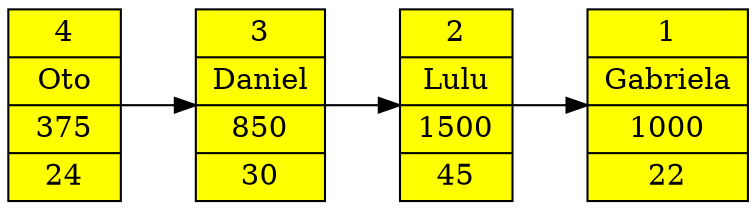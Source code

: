 digraph G{ 
rankdir=LR
node[ shape = record, style="filled", color="black", fillcolor="yellow"];
Nodo0[label = "4 | Oto | 375 | 24 "]
Nodo1[label = "3 | Daniel | 850 | 30 "]
Nodo0 -> Nodo1;
Nodo2[label = "2 | Lulu | 1500 | 45 "]
Nodo1 -> Nodo2;
Nodo3[label = "1 | Gabriela | 1000 | 22 "]
Nodo2 -> Nodo3;
}